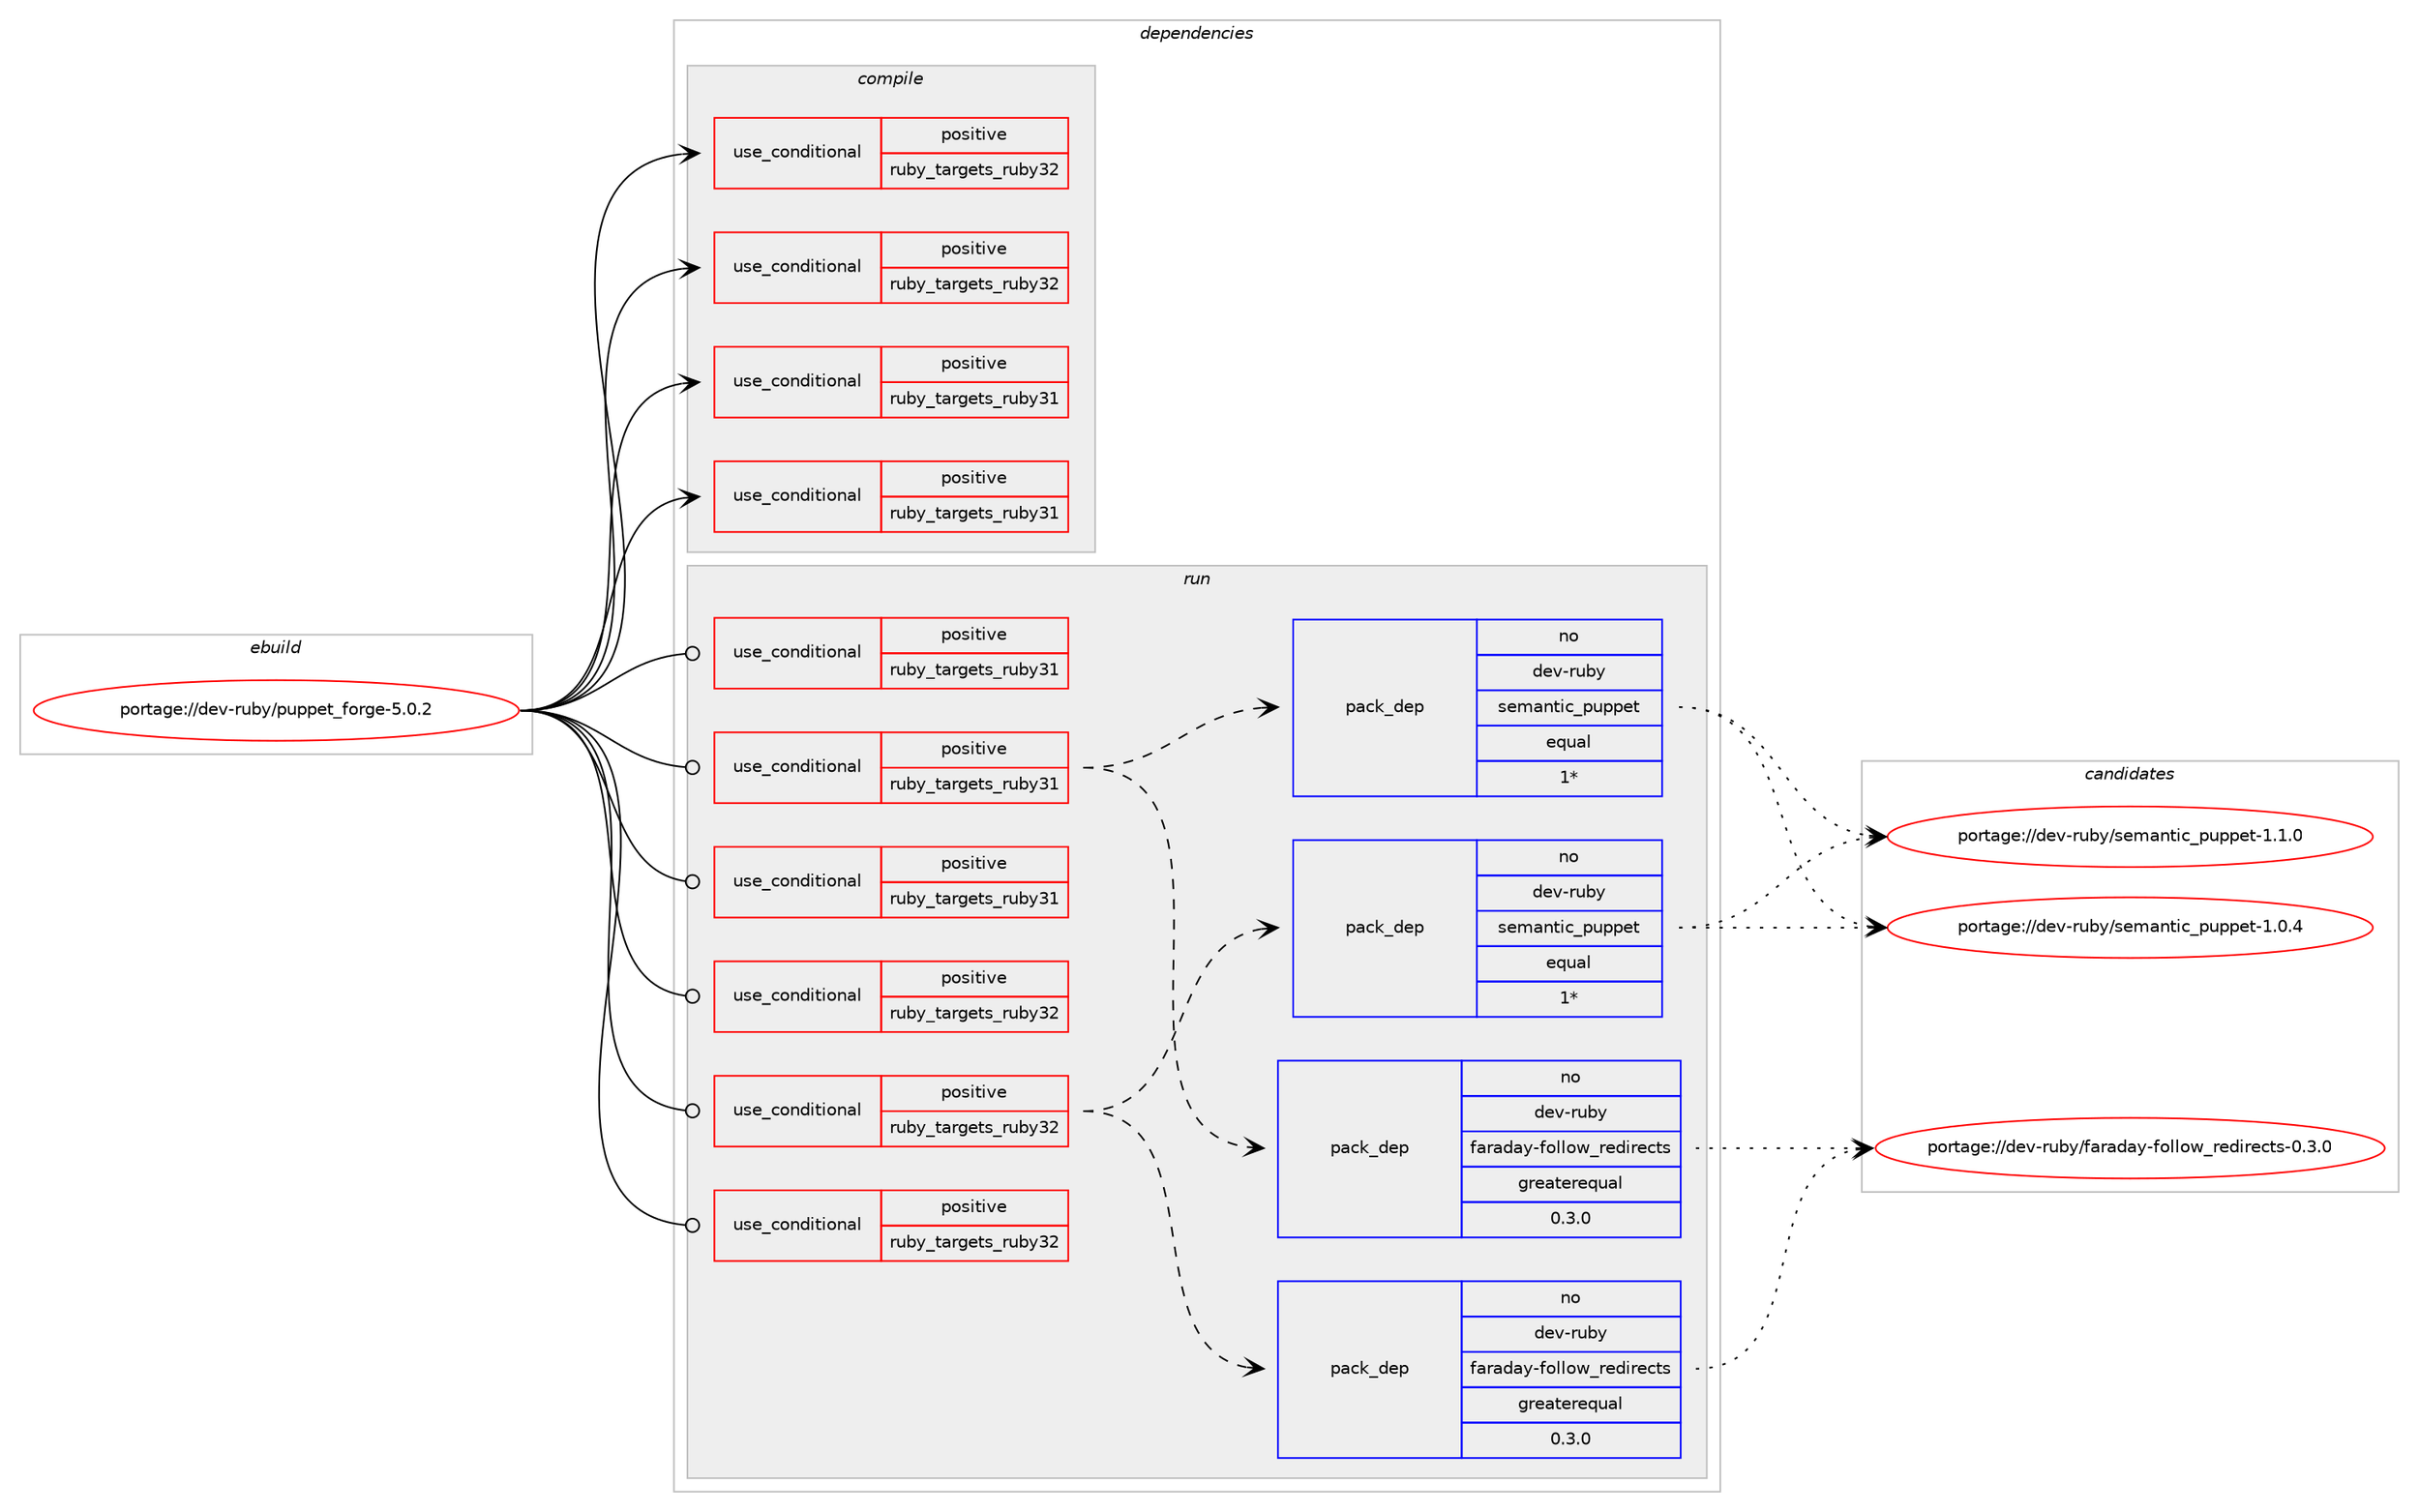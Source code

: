 digraph prolog {

# *************
# Graph options
# *************

newrank=true;
concentrate=true;
compound=true;
graph [rankdir=LR,fontname=Helvetica,fontsize=10,ranksep=1.5];#, ranksep=2.5, nodesep=0.2];
edge  [arrowhead=vee];
node  [fontname=Helvetica,fontsize=10];

# **********
# The ebuild
# **********

subgraph cluster_leftcol {
color=gray;
rank=same;
label=<<i>ebuild</i>>;
id [label="portage://dev-ruby/puppet_forge-5.0.2", color=red, width=4, href="../dev-ruby/puppet_forge-5.0.2.svg"];
}

# ****************
# The dependencies
# ****************

subgraph cluster_midcol {
color=gray;
label=<<i>dependencies</i>>;
subgraph cluster_compile {
fillcolor="#eeeeee";
style=filled;
label=<<i>compile</i>>;
subgraph cond51540 {
dependency99529 [label=<<TABLE BORDER="0" CELLBORDER="1" CELLSPACING="0" CELLPADDING="4"><TR><TD ROWSPAN="3" CELLPADDING="10">use_conditional</TD></TR><TR><TD>positive</TD></TR><TR><TD>ruby_targets_ruby31</TD></TR></TABLE>>, shape=none, color=red];
# *** BEGIN UNKNOWN DEPENDENCY TYPE (TODO) ***
# dependency99529 -> package_dependency(portage://dev-ruby/puppet_forge-5.0.2,install,no,dev-lang,ruby,none,[,,],[slot(3.1)],[])
# *** END UNKNOWN DEPENDENCY TYPE (TODO) ***

}
id:e -> dependency99529:w [weight=20,style="solid",arrowhead="vee"];
subgraph cond51541 {
dependency99530 [label=<<TABLE BORDER="0" CELLBORDER="1" CELLSPACING="0" CELLPADDING="4"><TR><TD ROWSPAN="3" CELLPADDING="10">use_conditional</TD></TR><TR><TD>positive</TD></TR><TR><TD>ruby_targets_ruby31</TD></TR></TABLE>>, shape=none, color=red];
# *** BEGIN UNKNOWN DEPENDENCY TYPE (TODO) ***
# dependency99530 -> package_dependency(portage://dev-ruby/puppet_forge-5.0.2,install,no,virtual,rubygems,none,[,,],[],[use(enable(ruby_targets_ruby31),negative)])
# *** END UNKNOWN DEPENDENCY TYPE (TODO) ***

}
id:e -> dependency99530:w [weight=20,style="solid",arrowhead="vee"];
subgraph cond51542 {
dependency99531 [label=<<TABLE BORDER="0" CELLBORDER="1" CELLSPACING="0" CELLPADDING="4"><TR><TD ROWSPAN="3" CELLPADDING="10">use_conditional</TD></TR><TR><TD>positive</TD></TR><TR><TD>ruby_targets_ruby32</TD></TR></TABLE>>, shape=none, color=red];
# *** BEGIN UNKNOWN DEPENDENCY TYPE (TODO) ***
# dependency99531 -> package_dependency(portage://dev-ruby/puppet_forge-5.0.2,install,no,dev-lang,ruby,none,[,,],[slot(3.2)],[])
# *** END UNKNOWN DEPENDENCY TYPE (TODO) ***

}
id:e -> dependency99531:w [weight=20,style="solid",arrowhead="vee"];
subgraph cond51543 {
dependency99532 [label=<<TABLE BORDER="0" CELLBORDER="1" CELLSPACING="0" CELLPADDING="4"><TR><TD ROWSPAN="3" CELLPADDING="10">use_conditional</TD></TR><TR><TD>positive</TD></TR><TR><TD>ruby_targets_ruby32</TD></TR></TABLE>>, shape=none, color=red];
# *** BEGIN UNKNOWN DEPENDENCY TYPE (TODO) ***
# dependency99532 -> package_dependency(portage://dev-ruby/puppet_forge-5.0.2,install,no,virtual,rubygems,none,[,,],[],[use(enable(ruby_targets_ruby32),negative)])
# *** END UNKNOWN DEPENDENCY TYPE (TODO) ***

}
id:e -> dependency99532:w [weight=20,style="solid",arrowhead="vee"];
}
subgraph cluster_compileandrun {
fillcolor="#eeeeee";
style=filled;
label=<<i>compile and run</i>>;
}
subgraph cluster_run {
fillcolor="#eeeeee";
style=filled;
label=<<i>run</i>>;
subgraph cond51544 {
dependency99533 [label=<<TABLE BORDER="0" CELLBORDER="1" CELLSPACING="0" CELLPADDING="4"><TR><TD ROWSPAN="3" CELLPADDING="10">use_conditional</TD></TR><TR><TD>positive</TD></TR><TR><TD>ruby_targets_ruby31</TD></TR></TABLE>>, shape=none, color=red];
# *** BEGIN UNKNOWN DEPENDENCY TYPE (TODO) ***
# dependency99533 -> package_dependency(portage://dev-ruby/puppet_forge-5.0.2,run,no,dev-lang,ruby,none,[,,],[slot(3.1)],[])
# *** END UNKNOWN DEPENDENCY TYPE (TODO) ***

}
id:e -> dependency99533:w [weight=20,style="solid",arrowhead="odot"];
subgraph cond51545 {
dependency99534 [label=<<TABLE BORDER="0" CELLBORDER="1" CELLSPACING="0" CELLPADDING="4"><TR><TD ROWSPAN="3" CELLPADDING="10">use_conditional</TD></TR><TR><TD>positive</TD></TR><TR><TD>ruby_targets_ruby31</TD></TR></TABLE>>, shape=none, color=red];
# *** BEGIN UNKNOWN DEPENDENCY TYPE (TODO) ***
# dependency99534 -> package_dependency(portage://dev-ruby/puppet_forge-5.0.2,run,no,dev-ruby,faraday,none,[,,],[slot(2)],[use(enable(ruby_targets_ruby31),negative)])
# *** END UNKNOWN DEPENDENCY TYPE (TODO) ***

subgraph pack46672 {
dependency99535 [label=<<TABLE BORDER="0" CELLBORDER="1" CELLSPACING="0" CELLPADDING="4" WIDTH="220"><TR><TD ROWSPAN="6" CELLPADDING="30">pack_dep</TD></TR><TR><TD WIDTH="110">no</TD></TR><TR><TD>dev-ruby</TD></TR><TR><TD>faraday-follow_redirects</TD></TR><TR><TD>greaterequal</TD></TR><TR><TD>0.3.0</TD></TR></TABLE>>, shape=none, color=blue];
}
dependency99534:e -> dependency99535:w [weight=20,style="dashed",arrowhead="vee"];
# *** BEGIN UNKNOWN DEPENDENCY TYPE (TODO) ***
# dependency99534 -> package_dependency(portage://dev-ruby/puppet_forge-5.0.2,run,no,dev-ruby,minitar,none,[,,],[],[use(enable(ruby_targets_ruby31),negative)])
# *** END UNKNOWN DEPENDENCY TYPE (TODO) ***

subgraph pack46673 {
dependency99536 [label=<<TABLE BORDER="0" CELLBORDER="1" CELLSPACING="0" CELLPADDING="4" WIDTH="220"><TR><TD ROWSPAN="6" CELLPADDING="30">pack_dep</TD></TR><TR><TD WIDTH="110">no</TD></TR><TR><TD>dev-ruby</TD></TR><TR><TD>semantic_puppet</TD></TR><TR><TD>equal</TD></TR><TR><TD>1*</TD></TR></TABLE>>, shape=none, color=blue];
}
dependency99534:e -> dependency99536:w [weight=20,style="dashed",arrowhead="vee"];
}
id:e -> dependency99534:w [weight=20,style="solid",arrowhead="odot"];
subgraph cond51546 {
dependency99537 [label=<<TABLE BORDER="0" CELLBORDER="1" CELLSPACING="0" CELLPADDING="4"><TR><TD ROWSPAN="3" CELLPADDING="10">use_conditional</TD></TR><TR><TD>positive</TD></TR><TR><TD>ruby_targets_ruby31</TD></TR></TABLE>>, shape=none, color=red];
# *** BEGIN UNKNOWN DEPENDENCY TYPE (TODO) ***
# dependency99537 -> package_dependency(portage://dev-ruby/puppet_forge-5.0.2,run,no,virtual,rubygems,none,[,,],[],[use(enable(ruby_targets_ruby31),negative)])
# *** END UNKNOWN DEPENDENCY TYPE (TODO) ***

}
id:e -> dependency99537:w [weight=20,style="solid",arrowhead="odot"];
subgraph cond51547 {
dependency99538 [label=<<TABLE BORDER="0" CELLBORDER="1" CELLSPACING="0" CELLPADDING="4"><TR><TD ROWSPAN="3" CELLPADDING="10">use_conditional</TD></TR><TR><TD>positive</TD></TR><TR><TD>ruby_targets_ruby32</TD></TR></TABLE>>, shape=none, color=red];
# *** BEGIN UNKNOWN DEPENDENCY TYPE (TODO) ***
# dependency99538 -> package_dependency(portage://dev-ruby/puppet_forge-5.0.2,run,no,dev-lang,ruby,none,[,,],[slot(3.2)],[])
# *** END UNKNOWN DEPENDENCY TYPE (TODO) ***

}
id:e -> dependency99538:w [weight=20,style="solid",arrowhead="odot"];
subgraph cond51548 {
dependency99539 [label=<<TABLE BORDER="0" CELLBORDER="1" CELLSPACING="0" CELLPADDING="4"><TR><TD ROWSPAN="3" CELLPADDING="10">use_conditional</TD></TR><TR><TD>positive</TD></TR><TR><TD>ruby_targets_ruby32</TD></TR></TABLE>>, shape=none, color=red];
# *** BEGIN UNKNOWN DEPENDENCY TYPE (TODO) ***
# dependency99539 -> package_dependency(portage://dev-ruby/puppet_forge-5.0.2,run,no,dev-ruby,faraday,none,[,,],[slot(2)],[use(enable(ruby_targets_ruby32),negative)])
# *** END UNKNOWN DEPENDENCY TYPE (TODO) ***

subgraph pack46674 {
dependency99540 [label=<<TABLE BORDER="0" CELLBORDER="1" CELLSPACING="0" CELLPADDING="4" WIDTH="220"><TR><TD ROWSPAN="6" CELLPADDING="30">pack_dep</TD></TR><TR><TD WIDTH="110">no</TD></TR><TR><TD>dev-ruby</TD></TR><TR><TD>faraday-follow_redirects</TD></TR><TR><TD>greaterequal</TD></TR><TR><TD>0.3.0</TD></TR></TABLE>>, shape=none, color=blue];
}
dependency99539:e -> dependency99540:w [weight=20,style="dashed",arrowhead="vee"];
# *** BEGIN UNKNOWN DEPENDENCY TYPE (TODO) ***
# dependency99539 -> package_dependency(portage://dev-ruby/puppet_forge-5.0.2,run,no,dev-ruby,minitar,none,[,,],[],[use(enable(ruby_targets_ruby32),negative)])
# *** END UNKNOWN DEPENDENCY TYPE (TODO) ***

subgraph pack46675 {
dependency99541 [label=<<TABLE BORDER="0" CELLBORDER="1" CELLSPACING="0" CELLPADDING="4" WIDTH="220"><TR><TD ROWSPAN="6" CELLPADDING="30">pack_dep</TD></TR><TR><TD WIDTH="110">no</TD></TR><TR><TD>dev-ruby</TD></TR><TR><TD>semantic_puppet</TD></TR><TR><TD>equal</TD></TR><TR><TD>1*</TD></TR></TABLE>>, shape=none, color=blue];
}
dependency99539:e -> dependency99541:w [weight=20,style="dashed",arrowhead="vee"];
}
id:e -> dependency99539:w [weight=20,style="solid",arrowhead="odot"];
subgraph cond51549 {
dependency99542 [label=<<TABLE BORDER="0" CELLBORDER="1" CELLSPACING="0" CELLPADDING="4"><TR><TD ROWSPAN="3" CELLPADDING="10">use_conditional</TD></TR><TR><TD>positive</TD></TR><TR><TD>ruby_targets_ruby32</TD></TR></TABLE>>, shape=none, color=red];
# *** BEGIN UNKNOWN DEPENDENCY TYPE (TODO) ***
# dependency99542 -> package_dependency(portage://dev-ruby/puppet_forge-5.0.2,run,no,virtual,rubygems,none,[,,],[],[use(enable(ruby_targets_ruby32),negative)])
# *** END UNKNOWN DEPENDENCY TYPE (TODO) ***

}
id:e -> dependency99542:w [weight=20,style="solid",arrowhead="odot"];
}
}

# **************
# The candidates
# **************

subgraph cluster_choices {
rank=same;
color=gray;
label=<<i>candidates</i>>;

subgraph choice46672 {
color=black;
nodesep=1;
choice100101118451141179812147102971149710097121451021111081081111199511410110010511410199116115454846514648 [label="portage://dev-ruby/faraday-follow_redirects-0.3.0", color=red, width=4,href="../dev-ruby/faraday-follow_redirects-0.3.0.svg"];
dependency99535:e -> choice100101118451141179812147102971149710097121451021111081081111199511410110010511410199116115454846514648:w [style=dotted,weight="100"];
}
subgraph choice46673 {
color=black;
nodesep=1;
choice100101118451141179812147115101109971101161059995112117112112101116454946484652 [label="portage://dev-ruby/semantic_puppet-1.0.4", color=red, width=4,href="../dev-ruby/semantic_puppet-1.0.4.svg"];
choice100101118451141179812147115101109971101161059995112117112112101116454946494648 [label="portage://dev-ruby/semantic_puppet-1.1.0", color=red, width=4,href="../dev-ruby/semantic_puppet-1.1.0.svg"];
dependency99536:e -> choice100101118451141179812147115101109971101161059995112117112112101116454946484652:w [style=dotted,weight="100"];
dependency99536:e -> choice100101118451141179812147115101109971101161059995112117112112101116454946494648:w [style=dotted,weight="100"];
}
subgraph choice46674 {
color=black;
nodesep=1;
choice100101118451141179812147102971149710097121451021111081081111199511410110010511410199116115454846514648 [label="portage://dev-ruby/faraday-follow_redirects-0.3.0", color=red, width=4,href="../dev-ruby/faraday-follow_redirects-0.3.0.svg"];
dependency99540:e -> choice100101118451141179812147102971149710097121451021111081081111199511410110010511410199116115454846514648:w [style=dotted,weight="100"];
}
subgraph choice46675 {
color=black;
nodesep=1;
choice100101118451141179812147115101109971101161059995112117112112101116454946484652 [label="portage://dev-ruby/semantic_puppet-1.0.4", color=red, width=4,href="../dev-ruby/semantic_puppet-1.0.4.svg"];
choice100101118451141179812147115101109971101161059995112117112112101116454946494648 [label="portage://dev-ruby/semantic_puppet-1.1.0", color=red, width=4,href="../dev-ruby/semantic_puppet-1.1.0.svg"];
dependency99541:e -> choice100101118451141179812147115101109971101161059995112117112112101116454946484652:w [style=dotted,weight="100"];
dependency99541:e -> choice100101118451141179812147115101109971101161059995112117112112101116454946494648:w [style=dotted,weight="100"];
}
}

}
